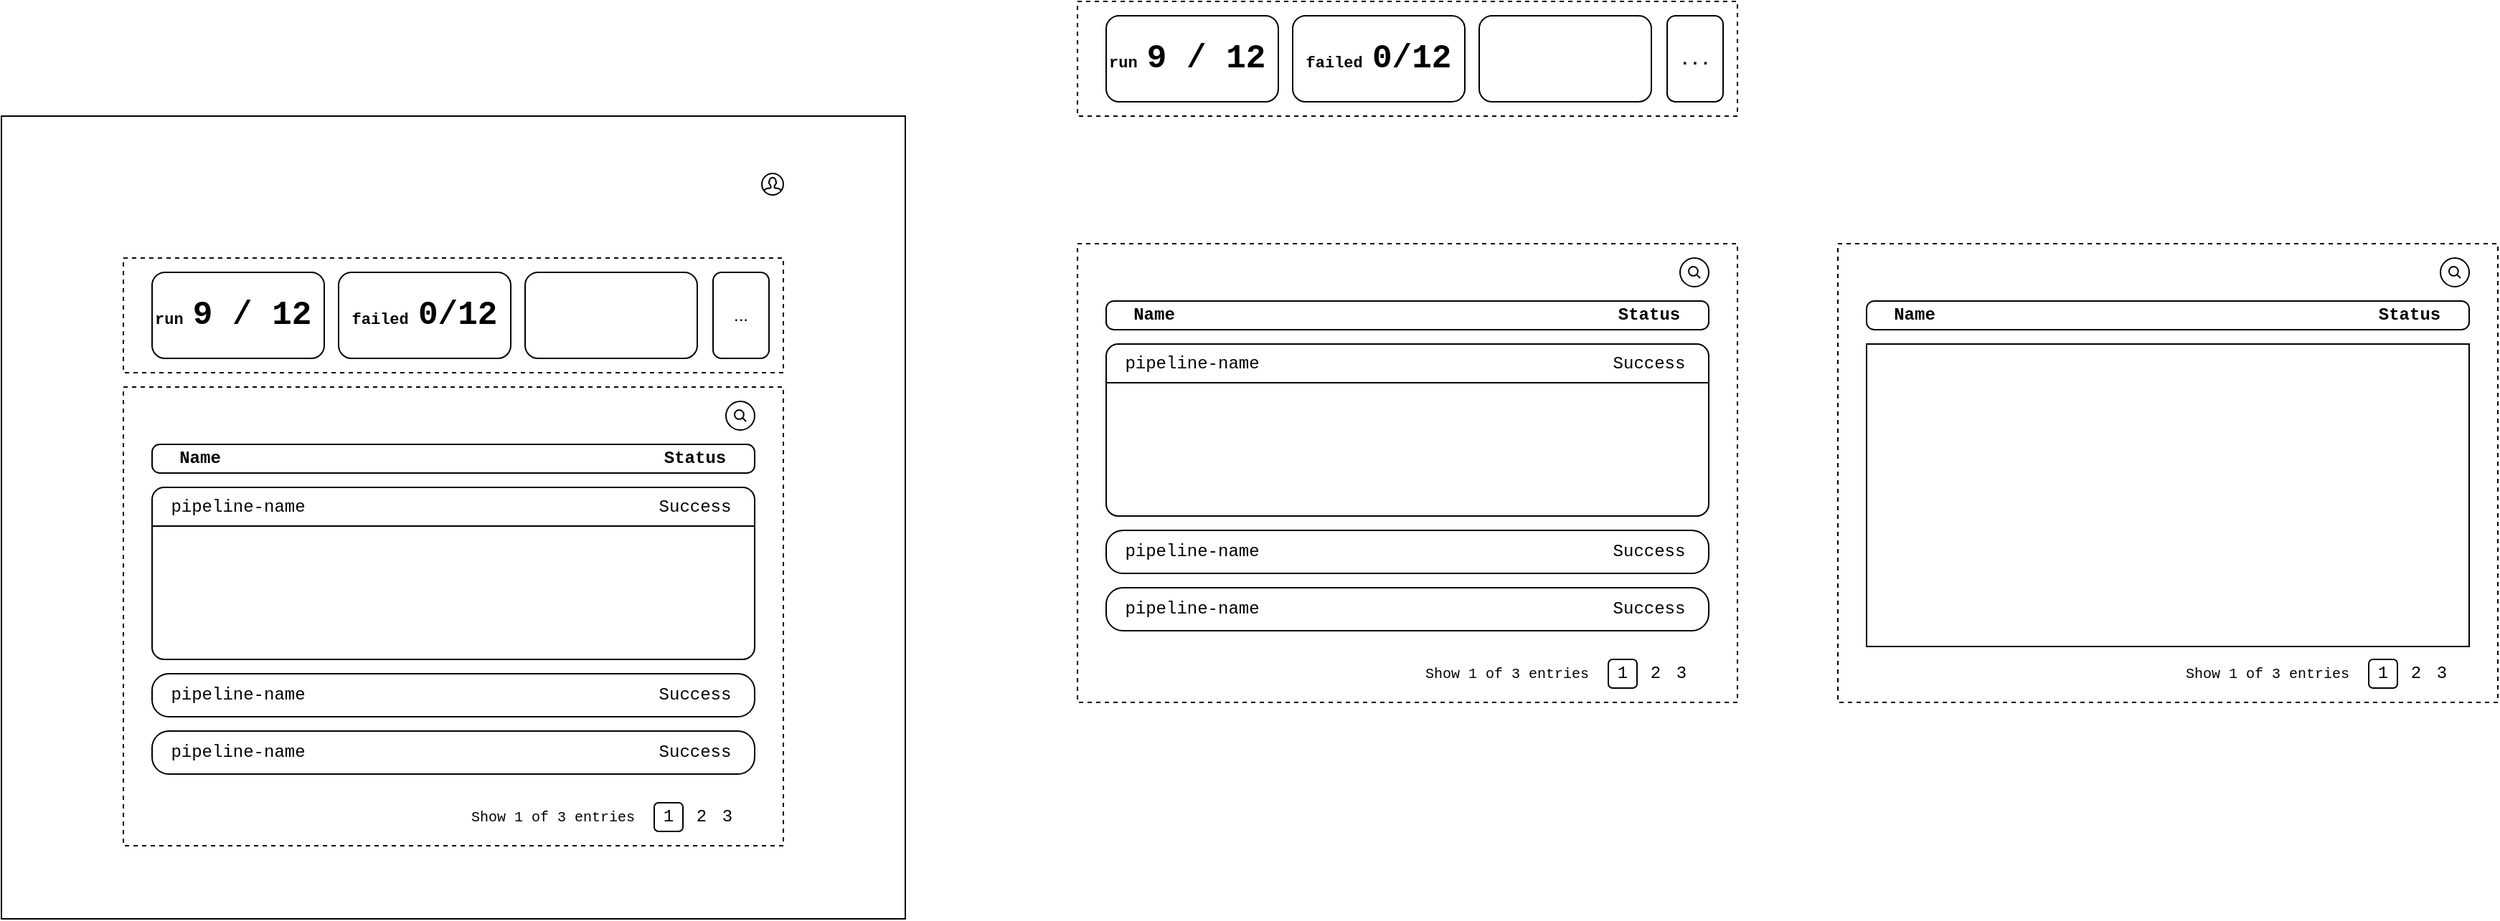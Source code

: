 <mxfile version="24.2.5" type="device">
  <diagram name="frontend-design" id="fq41GgjgZJbCmMqFqK4i">
    <mxGraphModel dx="2219" dy="1909" grid="1" gridSize="10" guides="1" tooltips="1" connect="1" arrows="1" fold="1" page="1" pageScale="1" pageWidth="1100" pageHeight="850" math="0" shadow="0">
      <root>
        <mxCell id="0" />
        <mxCell id="1" parent="0" />
        <mxCell id="o3RW3hynIevg7rNeOv5E-16" value="" style="rounded=0;whiteSpace=wrap;html=1;fillColor=none;fontFamily=Courier New;" vertex="1" parent="1">
          <mxGeometry x="170" width="630" height="560" as="geometry" />
        </mxCell>
        <mxCell id="o3RW3hynIevg7rNeOv5E-15" value="" style="html=1;verticalLabelPosition=bottom;align=center;labelBackgroundColor=#ffffff;verticalAlign=top;strokeWidth=1;strokeColor=#000000;shadow=0;dashed=0;shape=mxgraph.ios7.icons.user;fontFamily=Courier New;" vertex="1" parent="1">
          <mxGeometry x="700" y="40" width="15" height="15" as="geometry" />
        </mxCell>
        <mxCell id="o3RW3hynIevg7rNeOv5E-26" value="" style="rounded=0;whiteSpace=wrap;html=1;dashed=1;fillColor=none;" vertex="1" parent="1">
          <mxGeometry x="920" y="89" width="460" height="320" as="geometry" />
        </mxCell>
        <mxCell id="o3RW3hynIevg7rNeOv5E-27" value="" style="rounded=1;whiteSpace=wrap;html=1;arcSize=27;fontFamily=Courier New;" vertex="1" parent="1">
          <mxGeometry x="940" y="129" width="420" height="20" as="geometry" />
        </mxCell>
        <mxCell id="o3RW3hynIevg7rNeOv5E-28" value="" style="rounded=1;whiteSpace=wrap;html=1;arcSize=7;fontFamily=Courier New;" vertex="1" parent="1">
          <mxGeometry x="940" y="159" width="420" height="120" as="geometry" />
        </mxCell>
        <mxCell id="o3RW3hynIevg7rNeOv5E-29" value="" style="endArrow=none;html=1;rounded=0;exitX=0;exitY=0.25;exitDx=0;exitDy=0;entryX=1;entryY=0.25;entryDx=0;entryDy=0;fontFamily=Courier New;" edge="1" parent="1">
          <mxGeometry width="50" height="50" relative="1" as="geometry">
            <mxPoint x="940" y="186" as="sourcePoint" />
            <mxPoint x="1360" y="186" as="targetPoint" />
          </mxGeometry>
        </mxCell>
        <mxCell id="o3RW3hynIevg7rNeOv5E-30" value="" style="rounded=1;whiteSpace=wrap;html=1;arcSize=39;fontFamily=Courier New;" vertex="1" parent="1">
          <mxGeometry x="940" y="289" width="420" height="30" as="geometry" />
        </mxCell>
        <mxCell id="o3RW3hynIevg7rNeOv5E-31" value="" style="rounded=1;whiteSpace=wrap;html=1;arcSize=39;fontFamily=Courier New;" vertex="1" parent="1">
          <mxGeometry x="940" y="329" width="420" height="30" as="geometry" />
        </mxCell>
        <mxCell id="o3RW3hynIevg7rNeOv5E-32" value="1" style="rounded=1;whiteSpace=wrap;html=1;fontFamily=Courier New;" vertex="1" parent="1">
          <mxGeometry x="1290" y="379" width="20" height="20" as="geometry" />
        </mxCell>
        <mxCell id="o3RW3hynIevg7rNeOv5E-33" value="2" style="text;html=1;align=center;verticalAlign=middle;whiteSpace=wrap;rounded=0;fontFamily=Courier New;" vertex="1" parent="1">
          <mxGeometry x="1313" y="379" width="20" height="20" as="geometry" />
        </mxCell>
        <mxCell id="o3RW3hynIevg7rNeOv5E-34" value="3" style="text;html=1;align=center;verticalAlign=middle;whiteSpace=wrap;rounded=0;fontFamily=Courier New;" vertex="1" parent="1">
          <mxGeometry x="1331" y="379" width="20" height="20" as="geometry" />
        </mxCell>
        <mxCell id="o3RW3hynIevg7rNeOv5E-35" value="Success" style="text;html=1;align=center;verticalAlign=middle;whiteSpace=wrap;rounded=0;fontFamily=Courier New;" vertex="1" parent="1">
          <mxGeometry x="1294.5" y="168" width="47" height="10" as="geometry" />
        </mxCell>
        <mxCell id="o3RW3hynIevg7rNeOv5E-36" value="Success" style="text;html=1;align=center;verticalAlign=middle;whiteSpace=wrap;rounded=0;fontFamily=Courier New;" vertex="1" parent="1">
          <mxGeometry x="1294.5" y="299" width="47" height="10" as="geometry" />
        </mxCell>
        <mxCell id="o3RW3hynIevg7rNeOv5E-37" value="Success" style="text;html=1;align=center;verticalAlign=middle;whiteSpace=wrap;rounded=0;fontFamily=Courier New;" vertex="1" parent="1">
          <mxGeometry x="1294.5" y="339" width="47" height="10" as="geometry" />
        </mxCell>
        <mxCell id="o3RW3hynIevg7rNeOv5E-38" value="Status" style="text;html=1;align=center;verticalAlign=middle;whiteSpace=wrap;rounded=0;fontFamily=Courier New;fontStyle=1" vertex="1" parent="1">
          <mxGeometry x="1294.5" y="134" width="47" height="10" as="geometry" />
        </mxCell>
        <mxCell id="o3RW3hynIevg7rNeOv5E-39" value="Show 1 of 3 entries" style="text;html=1;align=center;verticalAlign=middle;whiteSpace=wrap;rounded=0;fontFamily=Courier New;fontSize=10;" vertex="1" parent="1">
          <mxGeometry x="1160" y="384" width="119" height="10" as="geometry" />
        </mxCell>
        <mxCell id="o3RW3hynIevg7rNeOv5E-40" value="pipeline-name" style="text;html=1;align=center;verticalAlign=middle;whiteSpace=wrap;rounded=0;fontFamily=Courier New;" vertex="1" parent="1">
          <mxGeometry x="950" y="168" width="100" height="10" as="geometry" />
        </mxCell>
        <mxCell id="o3RW3hynIevg7rNeOv5E-41" value="pipeline-name" style="text;html=1;align=center;verticalAlign=middle;whiteSpace=wrap;rounded=0;fontFamily=Courier New;" vertex="1" parent="1">
          <mxGeometry x="950" y="299" width="100" height="10" as="geometry" />
        </mxCell>
        <mxCell id="o3RW3hynIevg7rNeOv5E-42" value="pipeline-name" style="text;html=1;align=center;verticalAlign=middle;whiteSpace=wrap;rounded=0;fontFamily=Courier New;" vertex="1" parent="1">
          <mxGeometry x="950" y="339" width="100" height="10" as="geometry" />
        </mxCell>
        <mxCell id="o3RW3hynIevg7rNeOv5E-43" value="Name" style="text;html=1;align=center;verticalAlign=middle;whiteSpace=wrap;rounded=0;fontFamily=Courier New;fontStyle=1" vertex="1" parent="1">
          <mxGeometry x="950" y="134" width="47" height="10" as="geometry" />
        </mxCell>
        <mxCell id="o3RW3hynIevg7rNeOv5E-44" value="" style="ellipse;whiteSpace=wrap;html=1;aspect=fixed;" vertex="1" parent="1">
          <mxGeometry x="1340" y="99" width="20" height="20" as="geometry" />
        </mxCell>
        <mxCell id="o3RW3hynIevg7rNeOv5E-45" value="" style="html=1;verticalLabelPosition=bottom;align=center;labelBackgroundColor=#ffffff;verticalAlign=top;strokeWidth=1;strokeColor=#000000;shadow=0;dashed=0;shape=mxgraph.ios7.icons.looking_glass;" vertex="1" parent="1">
          <mxGeometry x="1346" y="105" width="8" height="8" as="geometry" />
        </mxCell>
        <mxCell id="o3RW3hynIevg7rNeOv5E-66" value="" style="rounded=0;whiteSpace=wrap;html=1;dashed=1;fillColor=none;" vertex="1" parent="1">
          <mxGeometry x="920" y="-80" width="460" height="80" as="geometry" />
        </mxCell>
        <mxCell id="o3RW3hynIevg7rNeOv5E-67" value="&lt;b style=&quot;&quot;&gt;&lt;font style=&quot;font-size: 11px;&quot;&gt;run&lt;/font&gt;&lt;font style=&quot;font-size: 11px;&quot;&gt;&amp;nbsp;&lt;/font&gt;&lt;font style=&quot;font-size: 23px;&quot;&gt;9 / 12&lt;/font&gt;&lt;/b&gt;" style="rounded=1;whiteSpace=wrap;html=1;align=left;fontFamily=Courier New;fontSize=11;" vertex="1" parent="1">
          <mxGeometry x="940" y="-70" width="120" height="60" as="geometry" />
        </mxCell>
        <mxCell id="o3RW3hynIevg7rNeOv5E-68" value="&lt;b style=&quot;font-family: &amp;quot;Courier New&amp;quot;; font-size: 11px; text-align: left;&quot;&gt;failed&amp;nbsp;&lt;font style=&quot;font-size: 23px;&quot;&gt;0/12&lt;/font&gt;&lt;/b&gt;" style="rounded=1;whiteSpace=wrap;html=1;" vertex="1" parent="1">
          <mxGeometry x="1070" y="-70" width="120" height="60" as="geometry" />
        </mxCell>
        <mxCell id="o3RW3hynIevg7rNeOv5E-69" value="" style="rounded=1;whiteSpace=wrap;html=1;" vertex="1" parent="1">
          <mxGeometry x="1200" y="-70" width="120" height="60" as="geometry" />
        </mxCell>
        <mxCell id="o3RW3hynIevg7rNeOv5E-70" value="&lt;font face=&quot;Courier New&quot;&gt;...&lt;/font&gt;" style="rounded=1;whiteSpace=wrap;html=1;fontStyle=1" vertex="1" parent="1">
          <mxGeometry x="1331" y="-70" width="39" height="60" as="geometry" />
        </mxCell>
        <mxCell id="o3RW3hynIevg7rNeOv5E-73" value="" style="rounded=0;whiteSpace=wrap;html=1;dashed=1;fillColor=none;" vertex="1" parent="1">
          <mxGeometry x="255" y="189" width="460" height="320" as="geometry" />
        </mxCell>
        <mxCell id="o3RW3hynIevg7rNeOv5E-74" value="" style="rounded=1;whiteSpace=wrap;html=1;arcSize=27;fontFamily=Courier New;" vertex="1" parent="1">
          <mxGeometry x="275" y="229" width="420" height="20" as="geometry" />
        </mxCell>
        <mxCell id="o3RW3hynIevg7rNeOv5E-75" value="" style="rounded=1;whiteSpace=wrap;html=1;arcSize=7;fontFamily=Courier New;" vertex="1" parent="1">
          <mxGeometry x="275" y="259" width="420" height="120" as="geometry" />
        </mxCell>
        <mxCell id="o3RW3hynIevg7rNeOv5E-76" value="" style="endArrow=none;html=1;rounded=0;exitX=0;exitY=0.25;exitDx=0;exitDy=0;entryX=1;entryY=0.25;entryDx=0;entryDy=0;fontFamily=Courier New;" edge="1" parent="1">
          <mxGeometry width="50" height="50" relative="1" as="geometry">
            <mxPoint x="275" y="286" as="sourcePoint" />
            <mxPoint x="695" y="286" as="targetPoint" />
          </mxGeometry>
        </mxCell>
        <mxCell id="o3RW3hynIevg7rNeOv5E-77" value="" style="rounded=1;whiteSpace=wrap;html=1;arcSize=39;fontFamily=Courier New;" vertex="1" parent="1">
          <mxGeometry x="275" y="389" width="420" height="30" as="geometry" />
        </mxCell>
        <mxCell id="o3RW3hynIevg7rNeOv5E-78" value="" style="rounded=1;whiteSpace=wrap;html=1;arcSize=39;fontFamily=Courier New;" vertex="1" parent="1">
          <mxGeometry x="275" y="429" width="420" height="30" as="geometry" />
        </mxCell>
        <mxCell id="o3RW3hynIevg7rNeOv5E-79" value="1" style="rounded=1;whiteSpace=wrap;html=1;fontFamily=Courier New;" vertex="1" parent="1">
          <mxGeometry x="625" y="479" width="20" height="20" as="geometry" />
        </mxCell>
        <mxCell id="o3RW3hynIevg7rNeOv5E-80" value="2" style="text;html=1;align=center;verticalAlign=middle;whiteSpace=wrap;rounded=0;fontFamily=Courier New;" vertex="1" parent="1">
          <mxGeometry x="648" y="479" width="20" height="20" as="geometry" />
        </mxCell>
        <mxCell id="o3RW3hynIevg7rNeOv5E-81" value="3" style="text;html=1;align=center;verticalAlign=middle;whiteSpace=wrap;rounded=0;fontFamily=Courier New;" vertex="1" parent="1">
          <mxGeometry x="666" y="479" width="20" height="20" as="geometry" />
        </mxCell>
        <mxCell id="o3RW3hynIevg7rNeOv5E-82" value="Success" style="text;html=1;align=center;verticalAlign=middle;whiteSpace=wrap;rounded=0;fontFamily=Courier New;" vertex="1" parent="1">
          <mxGeometry x="629.5" y="268" width="47" height="10" as="geometry" />
        </mxCell>
        <mxCell id="o3RW3hynIevg7rNeOv5E-83" value="Success" style="text;html=1;align=center;verticalAlign=middle;whiteSpace=wrap;rounded=0;fontFamily=Courier New;" vertex="1" parent="1">
          <mxGeometry x="629.5" y="399" width="47" height="10" as="geometry" />
        </mxCell>
        <mxCell id="o3RW3hynIevg7rNeOv5E-84" value="Success" style="text;html=1;align=center;verticalAlign=middle;whiteSpace=wrap;rounded=0;fontFamily=Courier New;" vertex="1" parent="1">
          <mxGeometry x="629.5" y="439" width="47" height="10" as="geometry" />
        </mxCell>
        <mxCell id="o3RW3hynIevg7rNeOv5E-85" value="Status" style="text;html=1;align=center;verticalAlign=middle;whiteSpace=wrap;rounded=0;fontFamily=Courier New;fontStyle=1" vertex="1" parent="1">
          <mxGeometry x="629.5" y="234" width="47" height="10" as="geometry" />
        </mxCell>
        <mxCell id="o3RW3hynIevg7rNeOv5E-86" value="Show 1 of 3 entries" style="text;html=1;align=center;verticalAlign=middle;whiteSpace=wrap;rounded=0;fontFamily=Courier New;fontSize=10;" vertex="1" parent="1">
          <mxGeometry x="495" y="484" width="119" height="10" as="geometry" />
        </mxCell>
        <mxCell id="o3RW3hynIevg7rNeOv5E-87" value="pipeline-name" style="text;html=1;align=center;verticalAlign=middle;whiteSpace=wrap;rounded=0;fontFamily=Courier New;" vertex="1" parent="1">
          <mxGeometry x="285" y="268" width="100" height="10" as="geometry" />
        </mxCell>
        <mxCell id="o3RW3hynIevg7rNeOv5E-88" value="pipeline-name" style="text;html=1;align=center;verticalAlign=middle;whiteSpace=wrap;rounded=0;fontFamily=Courier New;" vertex="1" parent="1">
          <mxGeometry x="285" y="399" width="100" height="10" as="geometry" />
        </mxCell>
        <mxCell id="o3RW3hynIevg7rNeOv5E-89" value="pipeline-name" style="text;html=1;align=center;verticalAlign=middle;whiteSpace=wrap;rounded=0;fontFamily=Courier New;" vertex="1" parent="1">
          <mxGeometry x="285" y="439" width="100" height="10" as="geometry" />
        </mxCell>
        <mxCell id="o3RW3hynIevg7rNeOv5E-90" value="Name" style="text;html=1;align=center;verticalAlign=middle;whiteSpace=wrap;rounded=0;fontFamily=Courier New;fontStyle=1" vertex="1" parent="1">
          <mxGeometry x="285" y="234" width="47" height="10" as="geometry" />
        </mxCell>
        <mxCell id="o3RW3hynIevg7rNeOv5E-91" value="" style="ellipse;whiteSpace=wrap;html=1;aspect=fixed;" vertex="1" parent="1">
          <mxGeometry x="675" y="199" width="20" height="20" as="geometry" />
        </mxCell>
        <mxCell id="o3RW3hynIevg7rNeOv5E-92" value="" style="html=1;verticalLabelPosition=bottom;align=center;labelBackgroundColor=#ffffff;verticalAlign=top;strokeWidth=1;strokeColor=#000000;shadow=0;dashed=0;shape=mxgraph.ios7.icons.looking_glass;" vertex="1" parent="1">
          <mxGeometry x="681" y="205" width="8" height="8" as="geometry" />
        </mxCell>
        <mxCell id="o3RW3hynIevg7rNeOv5E-93" value="" style="rounded=0;whiteSpace=wrap;html=1;dashed=1;fillColor=none;" vertex="1" parent="1">
          <mxGeometry x="255" y="99" width="460" height="80" as="geometry" />
        </mxCell>
        <mxCell id="o3RW3hynIevg7rNeOv5E-94" value="&lt;b style=&quot;&quot;&gt;&lt;font style=&quot;font-size: 11px;&quot;&gt;run&lt;/font&gt;&lt;font style=&quot;font-size: 11px;&quot;&gt;&amp;nbsp;&lt;/font&gt;&lt;font style=&quot;font-size: 23px;&quot;&gt;9 / 12&lt;/font&gt;&lt;/b&gt;" style="rounded=1;whiteSpace=wrap;html=1;align=left;fontFamily=Courier New;fontSize=11;" vertex="1" parent="1">
          <mxGeometry x="275" y="109" width="120" height="60" as="geometry" />
        </mxCell>
        <mxCell id="o3RW3hynIevg7rNeOv5E-95" value="&lt;b style=&quot;font-family: &amp;quot;Courier New&amp;quot;; font-size: 11px; text-align: left;&quot;&gt;failed&amp;nbsp;&lt;font style=&quot;font-size: 23px;&quot;&gt;0/12&lt;/font&gt;&lt;/b&gt;" style="rounded=1;whiteSpace=wrap;html=1;" vertex="1" parent="1">
          <mxGeometry x="405" y="109" width="120" height="60" as="geometry" />
        </mxCell>
        <mxCell id="o3RW3hynIevg7rNeOv5E-96" value="" style="rounded=1;whiteSpace=wrap;html=1;" vertex="1" parent="1">
          <mxGeometry x="535" y="109" width="120" height="60" as="geometry" />
        </mxCell>
        <mxCell id="o3RW3hynIevg7rNeOv5E-97" value="..." style="rounded=1;whiteSpace=wrap;html=1;" vertex="1" parent="1">
          <mxGeometry x="666" y="109" width="39" height="60" as="geometry" />
        </mxCell>
        <mxCell id="o3RW3hynIevg7rNeOv5E-98" value="" style="rounded=0;whiteSpace=wrap;html=1;dashed=1;fillColor=none;" vertex="1" parent="1">
          <mxGeometry x="1450" y="89" width="460" height="320" as="geometry" />
        </mxCell>
        <mxCell id="o3RW3hynIevg7rNeOv5E-99" value="" style="rounded=1;whiteSpace=wrap;html=1;arcSize=27;fontFamily=Courier New;" vertex="1" parent="1">
          <mxGeometry x="1470" y="129" width="420" height="20" as="geometry" />
        </mxCell>
        <mxCell id="o3RW3hynIevg7rNeOv5E-104" value="1" style="rounded=1;whiteSpace=wrap;html=1;fontFamily=Courier New;" vertex="1" parent="1">
          <mxGeometry x="1820" y="379" width="20" height="20" as="geometry" />
        </mxCell>
        <mxCell id="o3RW3hynIevg7rNeOv5E-105" value="2" style="text;html=1;align=center;verticalAlign=middle;whiteSpace=wrap;rounded=0;fontFamily=Courier New;" vertex="1" parent="1">
          <mxGeometry x="1843" y="379" width="20" height="20" as="geometry" />
        </mxCell>
        <mxCell id="o3RW3hynIevg7rNeOv5E-106" value="3" style="text;html=1;align=center;verticalAlign=middle;whiteSpace=wrap;rounded=0;fontFamily=Courier New;" vertex="1" parent="1">
          <mxGeometry x="1861" y="379" width="20" height="20" as="geometry" />
        </mxCell>
        <mxCell id="o3RW3hynIevg7rNeOv5E-110" value="Status" style="text;html=1;align=center;verticalAlign=middle;whiteSpace=wrap;rounded=0;fontFamily=Courier New;fontStyle=1" vertex="1" parent="1">
          <mxGeometry x="1824.5" y="134" width="47" height="10" as="geometry" />
        </mxCell>
        <mxCell id="o3RW3hynIevg7rNeOv5E-111" value="Show 1 of 3 entries" style="text;html=1;align=center;verticalAlign=middle;whiteSpace=wrap;rounded=0;fontFamily=Courier New;fontSize=10;" vertex="1" parent="1">
          <mxGeometry x="1690" y="384" width="119" height="10" as="geometry" />
        </mxCell>
        <mxCell id="o3RW3hynIevg7rNeOv5E-115" value="Name" style="text;html=1;align=center;verticalAlign=middle;whiteSpace=wrap;rounded=0;fontFamily=Courier New;fontStyle=1" vertex="1" parent="1">
          <mxGeometry x="1480" y="134" width="47" height="10" as="geometry" />
        </mxCell>
        <mxCell id="o3RW3hynIevg7rNeOv5E-116" value="" style="ellipse;whiteSpace=wrap;html=1;aspect=fixed;" vertex="1" parent="1">
          <mxGeometry x="1870" y="99" width="20" height="20" as="geometry" />
        </mxCell>
        <mxCell id="o3RW3hynIevg7rNeOv5E-117" value="" style="html=1;verticalLabelPosition=bottom;align=center;labelBackgroundColor=#ffffff;verticalAlign=top;strokeWidth=1;strokeColor=#000000;shadow=0;dashed=0;shape=mxgraph.ios7.icons.looking_glass;" vertex="1" parent="1">
          <mxGeometry x="1876" y="105" width="8" height="8" as="geometry" />
        </mxCell>
        <mxCell id="o3RW3hynIevg7rNeOv5E-123" value="" style="rounded=0;whiteSpace=wrap;html=1;" vertex="1" parent="1">
          <mxGeometry x="1470" y="159" width="420" height="211" as="geometry" />
        </mxCell>
      </root>
    </mxGraphModel>
  </diagram>
</mxfile>
